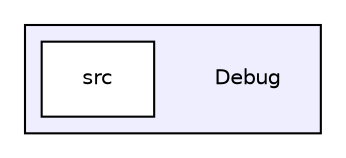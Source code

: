 digraph "Debug" {
  compound=true
  node [ fontsize="10", fontname="Helvetica"];
  edge [ labelfontsize="10", labelfontname="Helvetica"];
  subgraph clusterdir_faa8bedbcbaa373d57b77d9219afda20 {
    graph [ bgcolor="#eeeeff", pencolor="black", label="" URL="dir_faa8bedbcbaa373d57b77d9219afda20.html"];
    dir_faa8bedbcbaa373d57b77d9219afda20 [shape=plaintext label="Debug"];
    dir_c7deadf48396ea20d5f6ecf41d708a32 [shape=box label="src" color="black" fillcolor="white" style="filled" URL="dir_c7deadf48396ea20d5f6ecf41d708a32.html"];
  }
}
